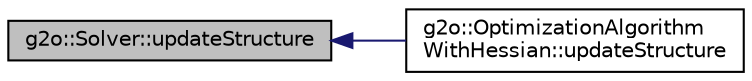 digraph "g2o::Solver::updateStructure"
{
  edge [fontname="Helvetica",fontsize="10",labelfontname="Helvetica",labelfontsize="10"];
  node [fontname="Helvetica",fontsize="10",shape=record];
  rankdir="LR";
  Node36 [label="g2o::Solver::updateStructure",height=0.2,width=0.4,color="black", fillcolor="grey75", style="filled", fontcolor="black"];
  Node36 -> Node37 [dir="back",color="midnightblue",fontsize="10",style="solid",fontname="Helvetica"];
  Node37 [label="g2o::OptimizationAlgorithm\lWithHessian::updateStructure",height=0.2,width=0.4,color="black", fillcolor="white", style="filled",URL="$classg2o_1_1_optimization_algorithm_with_hessian.html#adadb23f135e037ce760f4415a0f26269"];
}

